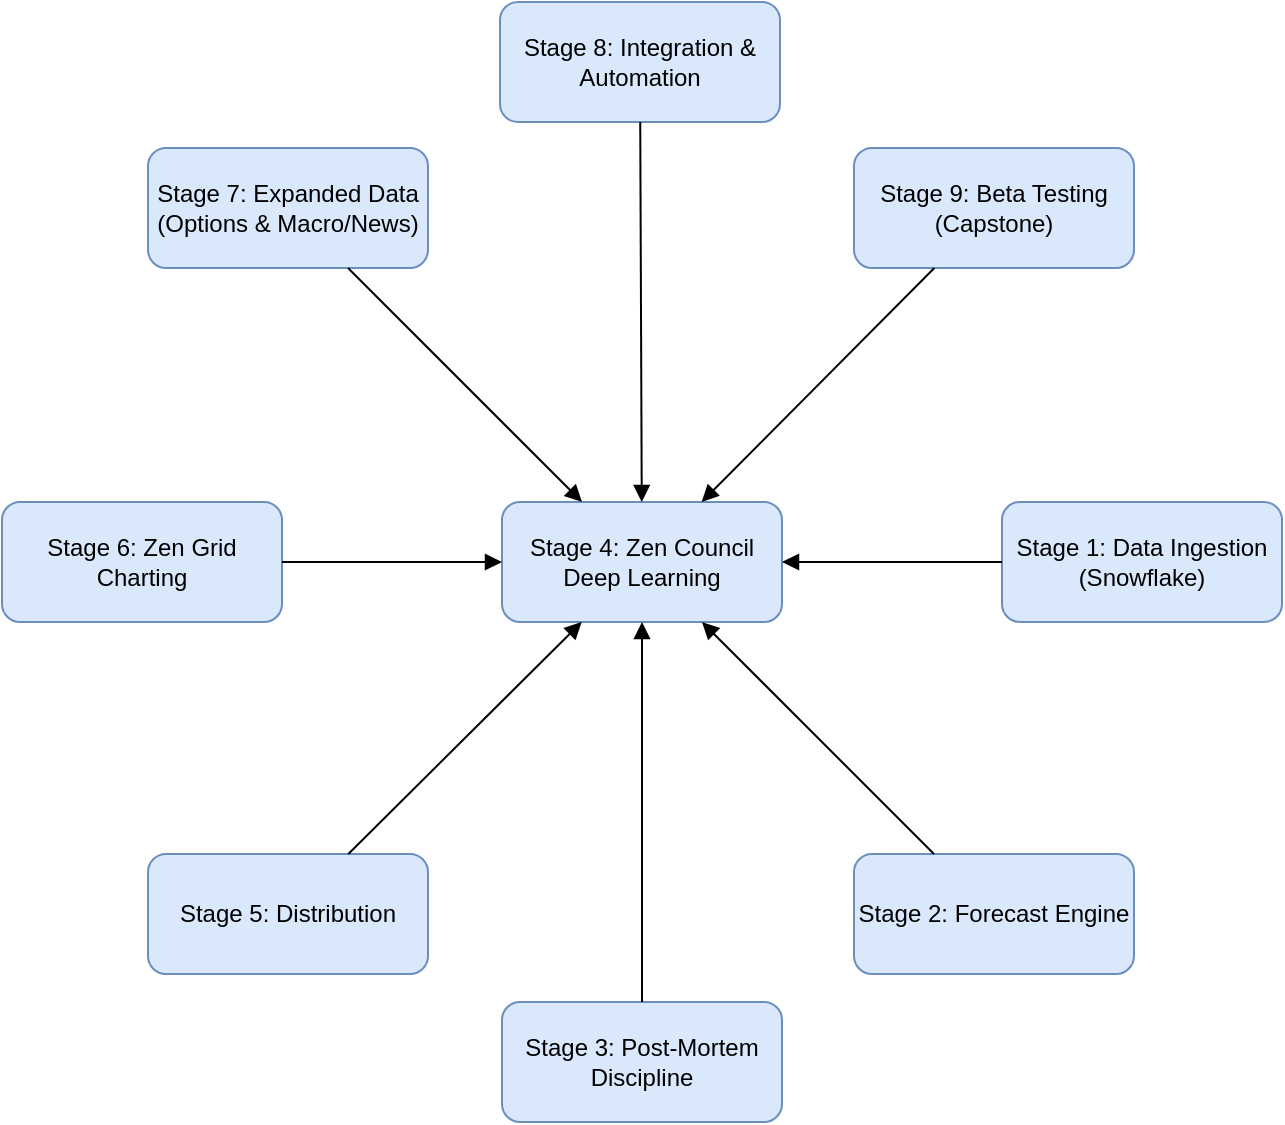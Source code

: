 <mxfile version="28.1.1">
  <diagram name="ZenMarket AI Brain Map" id="0">
    <mxGraphModel dx="1330" dy="465" grid="1" gridSize="10" guides="1" tooltips="1" connect="1" arrows="1" fold="1" page="1" pageScale="1" pageWidth="850" pageHeight="1100" math="0" shadow="0">
      <root>
        <mxCell id="0" />
        <mxCell id="1" parent="0" />
        <mxCell id="2" value="Stage 1: Data Ingestion (Snowflake)" style="shape=rectangle;rounded=1;whiteSpace=wrap;html=1;fillColor=#dae8fc;strokeColor=#6c8ebf;" parent="1" vertex="1">
          <mxGeometry x="650" y="300" width="140" height="60" as="geometry" />
        </mxCell>
        <mxCell id="3" value="Stage 2: Forecast Engine" style="shape=rectangle;rounded=1;whiteSpace=wrap;html=1;fillColor=#dae8fc;strokeColor=#6c8ebf;" parent="1" vertex="1">
          <mxGeometry x="576" y="476" width="140" height="60" as="geometry" />
        </mxCell>
        <mxCell id="4" value="Stage 3: Post-Mortem Discipline" style="shape=rectangle;rounded=1;whiteSpace=wrap;html=1;fillColor=#dae8fc;strokeColor=#6c8ebf;" parent="1" vertex="1">
          <mxGeometry x="400" y="550" width="140" height="60" as="geometry" />
        </mxCell>
        <mxCell id="5" value="Stage 4: Zen Council Deep Learning" style="shape=rectangle;rounded=1;whiteSpace=wrap;html=1;fillColor=#dae8fc;strokeColor=#6c8ebf;" parent="1" vertex="1">
          <mxGeometry x="400" y="300" width="140" height="60" as="geometry" />
        </mxCell>
        <mxCell id="6" value="Stage 5: Distribution" style="shape=rectangle;rounded=1;whiteSpace=wrap;html=1;fillColor=#dae8fc;strokeColor=#6c8ebf;" parent="1" vertex="1">
          <mxGeometry x="223" y="476" width="140" height="60" as="geometry" />
        </mxCell>
        <mxCell id="7" value="Stage 6: Zen Grid Charting" style="shape=rectangle;rounded=1;whiteSpace=wrap;html=1;fillColor=#dae8fc;strokeColor=#6c8ebf;" parent="1" vertex="1">
          <mxGeometry x="150" y="300" width="140" height="60" as="geometry" />
        </mxCell>
        <mxCell id="8" value="Stage 7: Expanded Data (Options &amp; Macro/News)" style="shape=rectangle;rounded=1;whiteSpace=wrap;html=1;fillColor=#dae8fc;strokeColor=#6c8ebf;" parent="1" vertex="1">
          <mxGeometry x="223" y="123" width="140" height="60" as="geometry" />
        </mxCell>
        <mxCell id="9" value="Stage 8: Integration &amp; Automation" style="shape=rectangle;rounded=1;whiteSpace=wrap;html=1;fillColor=#dae8fc;strokeColor=#6c8ebf;" parent="1" vertex="1">
          <mxGeometry x="399" y="50" width="140" height="60" as="geometry" />
        </mxCell>
        <mxCell id="10" value="Stage 9: Beta Testing (Capstone)" style="shape=rectangle;rounded=1;whiteSpace=wrap;html=1;fillColor=#dae8fc;strokeColor=#6c8ebf;" parent="1" vertex="1">
          <mxGeometry x="576" y="123" width="140" height="60" as="geometry" />
        </mxCell>
        <mxCell id="1000" style="endArrow=block;html=1;strokeColor=#000000;" parent="1" source="2" target="5" edge="1">
          <mxGeometry relative="1" as="geometry" />
        </mxCell>
        <mxCell id="1001" style="endArrow=block;html=1;strokeColor=#000000;" parent="1" source="3" target="5" edge="1">
          <mxGeometry relative="1" as="geometry" />
        </mxCell>
        <mxCell id="1002" style="endArrow=block;html=1;strokeColor=#000000;" parent="1" source="4" target="5" edge="1">
          <mxGeometry relative="1" as="geometry" />
        </mxCell>
        <mxCell id="1003" style="endArrow=block;html=1;strokeColor=#000000;" parent="1" source="6" target="5" edge="1">
          <mxGeometry relative="1" as="geometry" />
        </mxCell>
        <mxCell id="1004" style="endArrow=block;html=1;strokeColor=#000000;" parent="1" source="7" target="5" edge="1">
          <mxGeometry relative="1" as="geometry" />
        </mxCell>
        <mxCell id="1005" style="endArrow=block;html=1;strokeColor=#000000;" parent="1" source="8" target="5" edge="1">
          <mxGeometry relative="1" as="geometry" />
        </mxCell>
        <mxCell id="1006" style="endArrow=block;html=1;strokeColor=#000000;" parent="1" source="9" target="5" edge="1">
          <mxGeometry relative="1" as="geometry" />
        </mxCell>
        <mxCell id="1007" style="endArrow=block;html=1;strokeColor=#000000;" parent="1" source="10" target="5" edge="1">
          <mxGeometry relative="1" as="geometry" />
        </mxCell>
      </root>
    </mxGraphModel>
  </diagram>
</mxfile>
